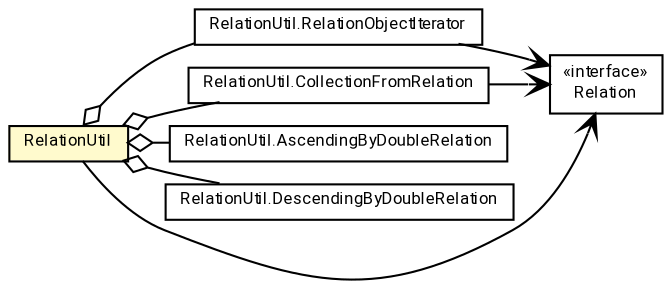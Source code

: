 #!/usr/local/bin/dot
#
# Class diagram 
# Generated by UMLGraph version R5_7_2-60-g0e99a6 (http://www.spinellis.gr/umlgraph/)
#

digraph G {
	graph [fontnames="svg"]
	edge [fontname="Roboto",fontsize=7,labelfontname="Roboto",labelfontsize=7,color="black"];
	node [fontname="Roboto",fontcolor="black",fontsize=8,shape=plaintext,margin=0,width=0,height=0];
	nodesep=0.15;
	ranksep=0.25;
	rankdir=LR;
	// de.lmu.ifi.dbs.elki.database.relation.RelationUtil
	c8882509 [label=<<table title="de.lmu.ifi.dbs.elki.database.relation.RelationUtil" border="0" cellborder="1" cellspacing="0" cellpadding="2" bgcolor="lemonChiffon" href="RelationUtil.html" target="_parent">
		<tr><td><table border="0" cellspacing="0" cellpadding="1">
		<tr><td align="center" balign="center"> <font face="Roboto">RelationUtil</font> </td></tr>
		</table></td></tr>
		</table>>, URL="RelationUtil.html"];
	// de.lmu.ifi.dbs.elki.database.relation.RelationUtil.RelationObjectIterator<O>
	c8882510 [label=<<table title="de.lmu.ifi.dbs.elki.database.relation.RelationUtil.RelationObjectIterator" border="0" cellborder="1" cellspacing="0" cellpadding="2" href="RelationUtil.RelationObjectIterator.html" target="_parent">
		<tr><td><table border="0" cellspacing="0" cellpadding="1">
		<tr><td align="center" balign="center"> <font face="Roboto">RelationUtil.RelationObjectIterator</font> </td></tr>
		</table></td></tr>
		</table>>, URL="RelationUtil.RelationObjectIterator.html"];
	// de.lmu.ifi.dbs.elki.database.relation.RelationUtil.CollectionFromRelation<O>
	c8882511 [label=<<table title="de.lmu.ifi.dbs.elki.database.relation.RelationUtil.CollectionFromRelation" border="0" cellborder="1" cellspacing="0" cellpadding="2" href="RelationUtil.CollectionFromRelation.html" target="_parent">
		<tr><td><table border="0" cellspacing="0" cellpadding="1">
		<tr><td align="center" balign="center"> <font face="Roboto">RelationUtil.CollectionFromRelation</font> </td></tr>
		</table></td></tr>
		</table>>, URL="RelationUtil.CollectionFromRelation.html"];
	// de.lmu.ifi.dbs.elki.database.relation.RelationUtil.AscendingByDoubleRelation
	c8882512 [label=<<table title="de.lmu.ifi.dbs.elki.database.relation.RelationUtil.AscendingByDoubleRelation" border="0" cellborder="1" cellspacing="0" cellpadding="2" href="RelationUtil.AscendingByDoubleRelation.html" target="_parent">
		<tr><td><table border="0" cellspacing="0" cellpadding="1">
		<tr><td align="center" balign="center"> <font face="Roboto">RelationUtil.AscendingByDoubleRelation</font> </td></tr>
		</table></td></tr>
		</table>>, URL="RelationUtil.AscendingByDoubleRelation.html"];
	// de.lmu.ifi.dbs.elki.database.relation.RelationUtil.DescendingByDoubleRelation
	c8882513 [label=<<table title="de.lmu.ifi.dbs.elki.database.relation.RelationUtil.DescendingByDoubleRelation" border="0" cellborder="1" cellspacing="0" cellpadding="2" href="RelationUtil.DescendingByDoubleRelation.html" target="_parent">
		<tr><td><table border="0" cellspacing="0" cellpadding="1">
		<tr><td align="center" balign="center"> <font face="Roboto">RelationUtil.DescendingByDoubleRelation</font> </td></tr>
		</table></td></tr>
		</table>>, URL="RelationUtil.DescendingByDoubleRelation.html"];
	// de.lmu.ifi.dbs.elki.database.relation.Relation<O>
	c8882516 [label=<<table title="de.lmu.ifi.dbs.elki.database.relation.Relation" border="0" cellborder="1" cellspacing="0" cellpadding="2" href="Relation.html" target="_parent">
		<tr><td><table border="0" cellspacing="0" cellpadding="1">
		<tr><td align="center" balign="center"> &#171;interface&#187; </td></tr>
		<tr><td align="center" balign="center"> <font face="Roboto">Relation</font> </td></tr>
		</table></td></tr>
		</table>>, URL="Relation.html"];
	// de.lmu.ifi.dbs.elki.database.relation.RelationUtil has de.lmu.ifi.dbs.elki.database.relation.RelationUtil.CollectionFromRelation<O>
	c8882509 -> c8882511 [arrowhead=none,arrowtail=ediamond,dir=back,weight=4];
	// de.lmu.ifi.dbs.elki.database.relation.RelationUtil has de.lmu.ifi.dbs.elki.database.relation.RelationUtil.RelationObjectIterator<O>
	c8882509 -> c8882510 [arrowhead=none,arrowtail=ediamond,dir=back,weight=4];
	// de.lmu.ifi.dbs.elki.database.relation.RelationUtil has de.lmu.ifi.dbs.elki.database.relation.RelationUtil.AscendingByDoubleRelation
	c8882509 -> c8882512 [arrowhead=none,arrowtail=ediamond,dir=back,weight=4];
	// de.lmu.ifi.dbs.elki.database.relation.RelationUtil has de.lmu.ifi.dbs.elki.database.relation.RelationUtil.DescendingByDoubleRelation
	c8882509 -> c8882513 [arrowhead=none,arrowtail=ediamond,dir=back,weight=4];
	// de.lmu.ifi.dbs.elki.database.relation.RelationUtil navassoc de.lmu.ifi.dbs.elki.database.relation.Relation<O>
	c8882509 -> c8882516 [arrowhead=open,weight=1];
	// de.lmu.ifi.dbs.elki.database.relation.RelationUtil.RelationObjectIterator<O> navassoc de.lmu.ifi.dbs.elki.database.relation.Relation<O>
	c8882510 -> c8882516 [arrowhead=open,weight=1];
	// de.lmu.ifi.dbs.elki.database.relation.RelationUtil.CollectionFromRelation<O> navassoc de.lmu.ifi.dbs.elki.database.relation.Relation<O>
	c8882511 -> c8882516 [arrowhead=open,weight=1];
}

